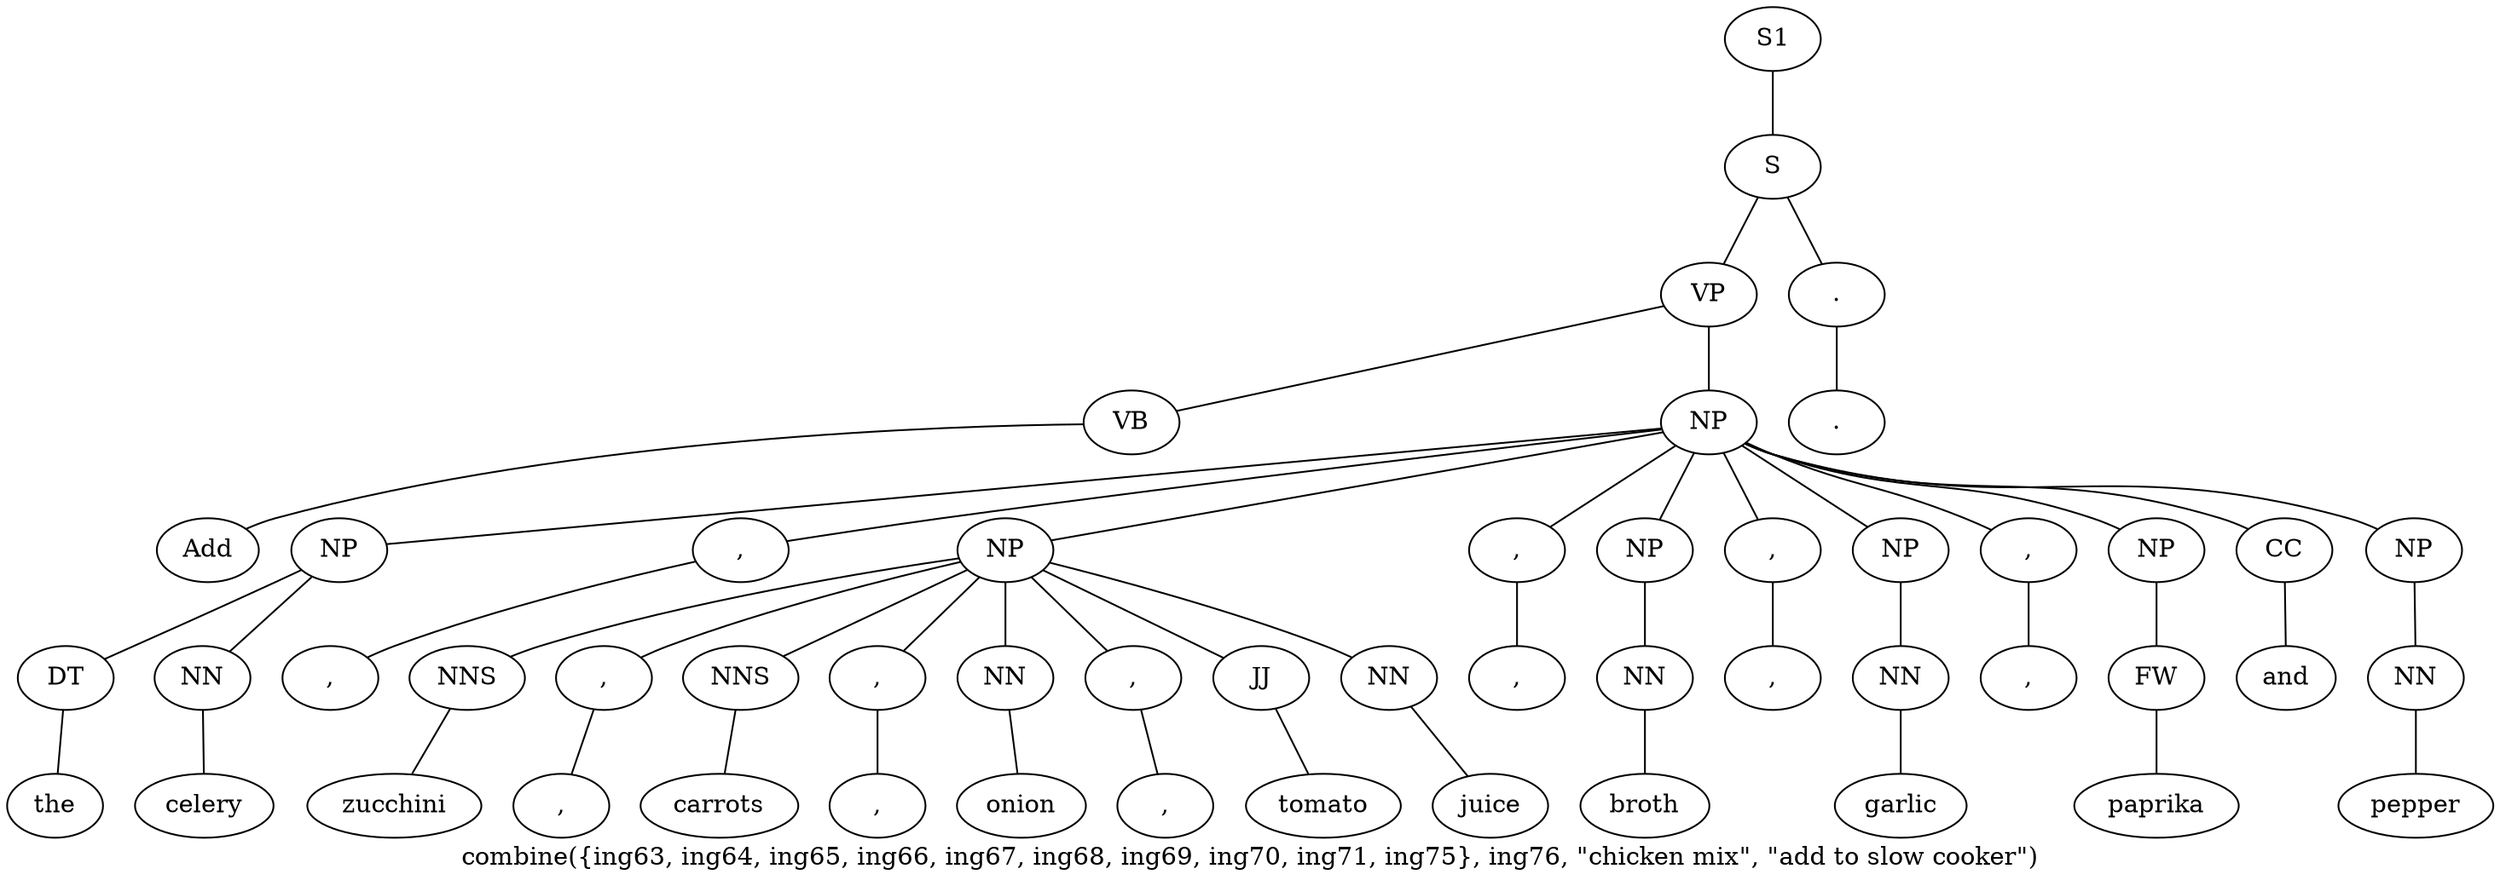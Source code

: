 graph SyntaxGraph {
	label = "combine({ing63, ing64, ing65, ing66, ing67, ing68, ing69, ing70, ing71, ing75}, ing76, \"chicken mix\", \"add to slow cooker\")";
	Node0 [label="S1"];
	Node1 [label="S"];
	Node2 [label="VP"];
	Node3 [label="VB"];
	Node4 [label="Add"];
	Node5 [label="NP"];
	Node6 [label="NP"];
	Node7 [label="DT"];
	Node8 [label="the"];
	Node9 [label="NN"];
	Node10 [label="celery"];
	Node11 [label=","];
	Node12 [label=","];
	Node13 [label="NP"];
	Node14 [label="NNS"];
	Node15 [label="zucchini"];
	Node16 [label=","];
	Node17 [label=","];
	Node18 [label="NNS"];
	Node19 [label="carrots"];
	Node20 [label=","];
	Node21 [label=","];
	Node22 [label="NN"];
	Node23 [label="onion"];
	Node24 [label=","];
	Node25 [label=","];
	Node26 [label="JJ"];
	Node27 [label="tomato"];
	Node28 [label="NN"];
	Node29 [label="juice"];
	Node30 [label=","];
	Node31 [label=","];
	Node32 [label="NP"];
	Node33 [label="NN"];
	Node34 [label="broth"];
	Node35 [label=","];
	Node36 [label=","];
	Node37 [label="NP"];
	Node38 [label="NN"];
	Node39 [label="garlic"];
	Node40 [label=","];
	Node41 [label=","];
	Node42 [label="NP"];
	Node43 [label="FW"];
	Node44 [label="paprika"];
	Node45 [label="CC"];
	Node46 [label="and"];
	Node47 [label="NP"];
	Node48 [label="NN"];
	Node49 [label="pepper"];
	Node50 [label="."];
	Node51 [label="."];

	Node0 -- Node1;
	Node1 -- Node2;
	Node1 -- Node50;
	Node2 -- Node3;
	Node2 -- Node5;
	Node3 -- Node4;
	Node5 -- Node6;
	Node5 -- Node11;
	Node5 -- Node13;
	Node5 -- Node30;
	Node5 -- Node32;
	Node5 -- Node35;
	Node5 -- Node37;
	Node5 -- Node40;
	Node5 -- Node42;
	Node5 -- Node45;
	Node5 -- Node47;
	Node6 -- Node7;
	Node6 -- Node9;
	Node7 -- Node8;
	Node9 -- Node10;
	Node11 -- Node12;
	Node13 -- Node14;
	Node13 -- Node16;
	Node13 -- Node18;
	Node13 -- Node20;
	Node13 -- Node22;
	Node13 -- Node24;
	Node13 -- Node26;
	Node13 -- Node28;
	Node14 -- Node15;
	Node16 -- Node17;
	Node18 -- Node19;
	Node20 -- Node21;
	Node22 -- Node23;
	Node24 -- Node25;
	Node26 -- Node27;
	Node28 -- Node29;
	Node30 -- Node31;
	Node32 -- Node33;
	Node33 -- Node34;
	Node35 -- Node36;
	Node37 -- Node38;
	Node38 -- Node39;
	Node40 -- Node41;
	Node42 -- Node43;
	Node43 -- Node44;
	Node45 -- Node46;
	Node47 -- Node48;
	Node48 -- Node49;
	Node50 -- Node51;
}